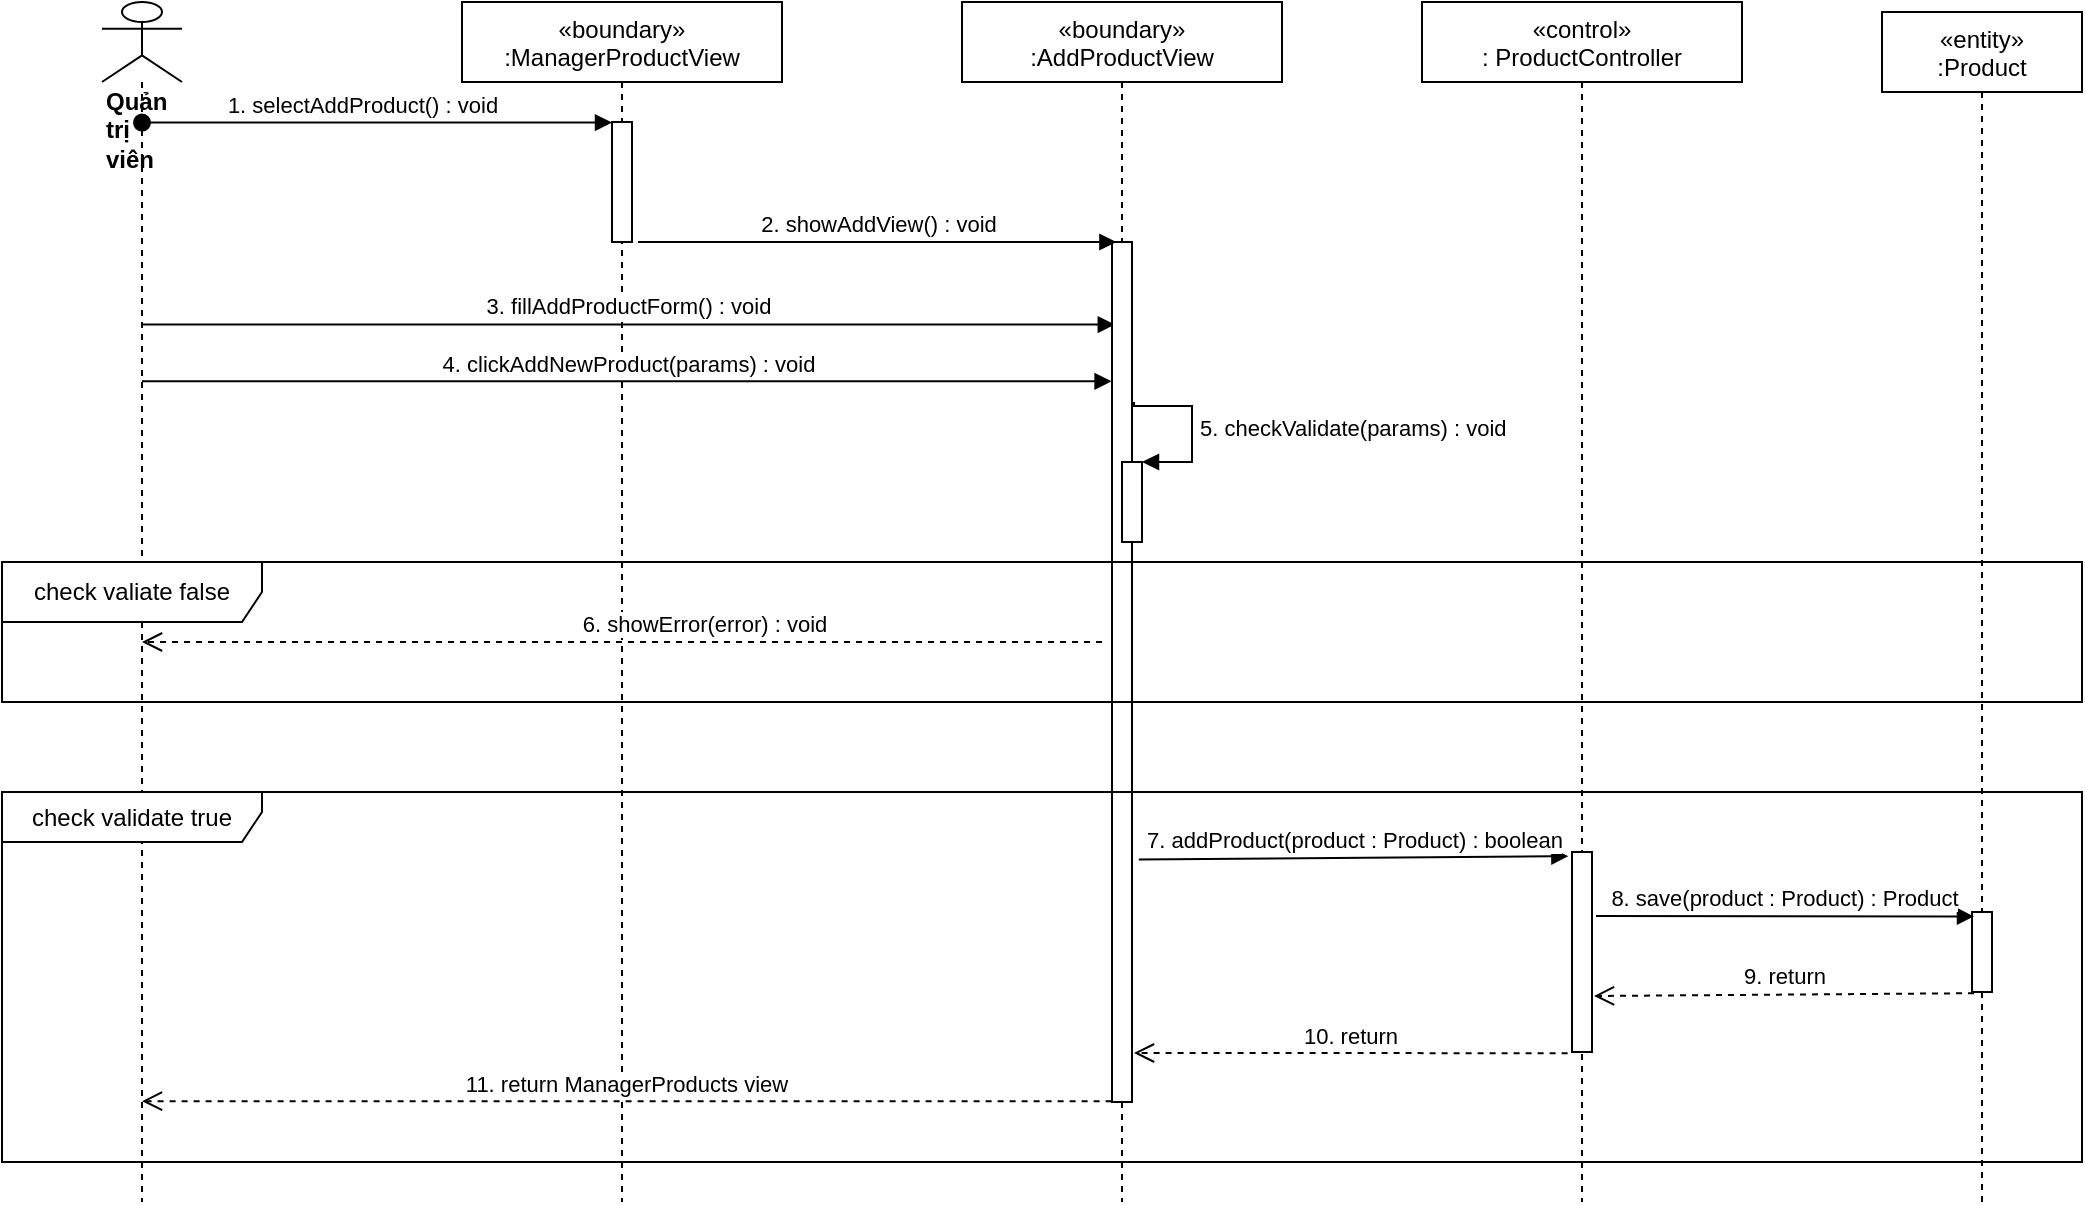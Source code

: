 <mxfile version="14.7.6" type="device"><diagram id="kgpKYQtTHZ0yAKxKKP6v" name="Page-1"><mxGraphModel dx="1038" dy="521" grid="1" gridSize="10" guides="1" tooltips="1" connect="1" arrows="1" fold="1" page="1" pageScale="1" pageWidth="850" pageHeight="1100" math="0" shadow="0"><root><mxCell id="0"/><mxCell id="1" parent="0"/><mxCell id="LOUm1dArXZRg01D5vQiM-1" value="«boundary»&#10;:ManagerProductView" style="shape=umlLifeline;perimeter=lifelinePerimeter;container=1;collapsible=0;recursiveResize=0;rounded=0;shadow=0;strokeWidth=1;" parent="1" vertex="1"><mxGeometry x="250" y="80" width="160" height="600" as="geometry"/></mxCell><mxCell id="LOUm1dArXZRg01D5vQiM-2" value="" style="points=[];perimeter=orthogonalPerimeter;rounded=0;shadow=0;strokeWidth=1;" parent="LOUm1dArXZRg01D5vQiM-1" vertex="1"><mxGeometry x="75" y="60" width="10" height="60" as="geometry"/></mxCell><mxCell id="LOUm1dArXZRg01D5vQiM-4" value="«control»&#10;: ProductController" style="shape=umlLifeline;perimeter=lifelinePerimeter;container=1;collapsible=0;recursiveResize=0;rounded=0;shadow=0;strokeWidth=1;" parent="1" vertex="1"><mxGeometry x="730" y="80" width="160" height="600" as="geometry"/></mxCell><mxCell id="LOUm1dArXZRg01D5vQiM-6" value="&lt;div&gt;&lt;b&gt;Quản trị viên&lt;/b&gt;&lt;/div&gt;" style="shape=umlLifeline;participant=umlActor;perimeter=lifelinePerimeter;whiteSpace=wrap;html=1;container=1;collapsible=0;recursiveResize=0;verticalAlign=top;spacingTop=36;outlineConnect=0;align=left;size=40;" parent="1" vertex="1"><mxGeometry x="70" y="80" width="40" height="600" as="geometry"/></mxCell><mxCell id="LOUm1dArXZRg01D5vQiM-7" value="1. selectAddProduct() : void" style="verticalAlign=bottom;startArrow=oval;endArrow=block;startSize=8;shadow=0;strokeWidth=1;entryX=0;entryY=0.005;entryDx=0;entryDy=0;entryPerimeter=0;" parent="1" source="LOUm1dArXZRg01D5vQiM-6" target="LOUm1dArXZRg01D5vQiM-2" edge="1"><mxGeometry x="-0.06" relative="1" as="geometry"><mxPoint x="100" y="170" as="sourcePoint"/><mxPoint as="offset"/><mxPoint x="270.4" y="160.48" as="targetPoint"/></mxGeometry></mxCell><mxCell id="LOUm1dArXZRg01D5vQiM-15" value="«entity»&#10;:Product" style="shape=umlLifeline;perimeter=lifelinePerimeter;container=1;collapsible=0;recursiveResize=0;rounded=0;shadow=0;strokeWidth=1;" parent="1" vertex="1"><mxGeometry x="960" y="85" width="100" height="595" as="geometry"/></mxCell><mxCell id="LOUm1dArXZRg01D5vQiM-16" value="" style="points=[];perimeter=orthogonalPerimeter;rounded=0;shadow=0;strokeWidth=1;" parent="LOUm1dArXZRg01D5vQiM-15" vertex="1"><mxGeometry x="45" y="450" width="10" height="40" as="geometry"/></mxCell><mxCell id="LOUm1dArXZRg01D5vQiM-17" value="8. save(product : Product) : Product" style="html=1;verticalAlign=bottom;endArrow=block;entryX=0.1;entryY=0.055;entryDx=0;entryDy=0;entryPerimeter=0;exitX=1.2;exitY=0.32;exitDx=0;exitDy=0;exitPerimeter=0;" parent="1" source="LOUm1dArXZRg01D5vQiM-5" target="LOUm1dArXZRg01D5vQiM-16" edge="1"><mxGeometry width="80" relative="1" as="geometry"><mxPoint x="858.8" y="420.42" as="sourcePoint"/><mxPoint x="1010" y="239" as="targetPoint"/></mxGeometry></mxCell><mxCell id="LOUm1dArXZRg01D5vQiM-18" value="9. return" style="html=1;verticalAlign=bottom;endArrow=open;dashed=1;endSize=8;exitX=0.1;exitY=1.015;exitDx=0;exitDy=0;exitPerimeter=0;entryX=1.1;entryY=0.72;entryDx=0;entryDy=0;entryPerimeter=0;" parent="1" source="LOUm1dArXZRg01D5vQiM-16" target="LOUm1dArXZRg01D5vQiM-5" edge="1"><mxGeometry relative="1" as="geometry"><mxPoint x="790" y="300" as="sourcePoint"/><mxPoint x="670" y="461" as="targetPoint"/></mxGeometry></mxCell><mxCell id="LOUm1dArXZRg01D5vQiM-22" value="3. fillAddProductForm() : void" style="html=1;verticalAlign=bottom;endArrow=block;entryX=0.14;entryY=0.096;entryDx=0;entryDy=0;entryPerimeter=0;" parent="1" source="LOUm1dArXZRg01D5vQiM-6" target="jipXbyX9HEw0RxreXmP--2" edge="1"><mxGeometry width="80" relative="1" as="geometry"><mxPoint x="380" y="270" as="sourcePoint"/><mxPoint x="350" y="230" as="targetPoint"/></mxGeometry></mxCell><mxCell id="LOUm1dArXZRg01D5vQiM-26" value="4. clickAddNewProduct(params) : void" style="html=1;verticalAlign=bottom;endArrow=block;entryX=-0.02;entryY=0.162;entryDx=0;entryDy=0;entryPerimeter=0;" parent="1" source="LOUm1dArXZRg01D5vQiM-6" target="jipXbyX9HEw0RxreXmP--2" edge="1"><mxGeometry width="80" relative="1" as="geometry"><mxPoint x="380" y="270" as="sourcePoint"/><mxPoint x="343" y="360" as="targetPoint"/></mxGeometry></mxCell><mxCell id="LOUm1dArXZRg01D5vQiM-5" value="" style="points=[];perimeter=orthogonalPerimeter;rounded=0;shadow=0;strokeWidth=1;" parent="1" vertex="1"><mxGeometry x="805" y="505" width="10" height="100" as="geometry"/></mxCell><mxCell id="LOUm1dArXZRg01D5vQiM-27" value="7. addProduct(product : Product) : boolean" style="html=1;verticalAlign=bottom;endArrow=block;entryX=-0.18;entryY=0.021;entryDx=0;entryDy=0;entryPerimeter=0;exitX=1.34;exitY=0.718;exitDx=0;exitDy=0;exitPerimeter=0;" parent="1" source="jipXbyX9HEw0RxreXmP--2" target="LOUm1dArXZRg01D5vQiM-5" edge="1"><mxGeometry width="80" relative="1" as="geometry"><mxPoint x="590" y="477" as="sourcePoint"/><mxPoint x="700" y="370" as="targetPoint"/></mxGeometry></mxCell><mxCell id="jipXbyX9HEw0RxreXmP--1" value="«boundary»&#10;:AddProductView" style="shape=umlLifeline;perimeter=lifelinePerimeter;container=1;collapsible=0;recursiveResize=0;rounded=0;shadow=0;strokeWidth=1;" parent="1" vertex="1"><mxGeometry x="500" y="80" width="160" height="600" as="geometry"/></mxCell><mxCell id="jipXbyX9HEw0RxreXmP--2" value="" style="points=[];perimeter=orthogonalPerimeter;rounded=0;shadow=0;strokeWidth=1;" parent="jipXbyX9HEw0RxreXmP--1" vertex="1"><mxGeometry x="75" y="120" width="10" height="430" as="geometry"/></mxCell><mxCell id="jipXbyX9HEw0RxreXmP--3" value="2. showAddView() : void" style="html=1;verticalAlign=bottom;endArrow=block;exitX=1.3;exitY=1;exitDx=0;exitDy=0;exitPerimeter=0;entryX=0.22;entryY=0;entryDx=0;entryDy=0;entryPerimeter=0;" parent="1" source="LOUm1dArXZRg01D5vQiM-2" target="jipXbyX9HEw0RxreXmP--2" edge="1"><mxGeometry width="80" relative="1" as="geometry"><mxPoint x="490" y="300" as="sourcePoint"/><mxPoint x="560" y="203" as="targetPoint"/></mxGeometry></mxCell><mxCell id="jipXbyX9HEw0RxreXmP--4" value="" style="html=1;points=[];perimeter=orthogonalPerimeter;" parent="1" vertex="1"><mxGeometry x="580" y="310" width="10" height="40" as="geometry"/></mxCell><mxCell id="jipXbyX9HEw0RxreXmP--5" value="5. checkValidate(params) : void" style="edgeStyle=orthogonalEdgeStyle;html=1;align=left;spacingLeft=2;endArrow=block;rounded=0;entryX=1;entryY=0;exitX=1.1;exitY=0.186;exitDx=0;exitDy=0;exitPerimeter=0;" parent="1" source="jipXbyX9HEw0RxreXmP--2" target="jipXbyX9HEw0RxreXmP--4" edge="1"><mxGeometry relative="1" as="geometry"><mxPoint x="584" y="300" as="sourcePoint"/><Array as="points"><mxPoint x="586" y="282"/><mxPoint x="615" y="282"/><mxPoint x="615" y="310"/></Array></mxGeometry></mxCell><mxCell id="jipXbyX9HEw0RxreXmP--6" value="6. showError(error) : void" style="html=1;verticalAlign=bottom;endArrow=open;dashed=1;endSize=8;" parent="1" target="LOUm1dArXZRg01D5vQiM-6" edge="1"><mxGeometry x="-0.168" relative="1" as="geometry"><mxPoint x="570" y="400" as="sourcePoint"/><mxPoint x="490" y="400" as="targetPoint"/><mxPoint as="offset"/></mxGeometry></mxCell><mxCell id="jipXbyX9HEw0RxreXmP--7" value="check valiate false" style="shape=umlFrame;whiteSpace=wrap;html=1;width=130;height=30;" parent="1" vertex="1"><mxGeometry x="20" y="360" width="1040" height="70" as="geometry"/></mxCell><mxCell id="jipXbyX9HEw0RxreXmP--9" value="11. return ManagerProducts view" style="html=1;verticalAlign=bottom;endArrow=open;dashed=1;endSize=8;exitX=-0.02;exitY=0.999;exitDx=0;exitDy=0;exitPerimeter=0;" parent="1" source="jipXbyX9HEw0RxreXmP--2" target="LOUm1dArXZRg01D5vQiM-6" edge="1"><mxGeometry relative="1" as="geometry"><mxPoint x="520" y="500" as="sourcePoint"/><mxPoint x="440" y="500" as="targetPoint"/></mxGeometry></mxCell><mxCell id="jipXbyX9HEw0RxreXmP--10" value="10. return" style="html=1;verticalAlign=bottom;endArrow=open;dashed=1;endSize=8;exitX=-0.22;exitY=1.006;exitDx=0;exitDy=0;exitPerimeter=0;entryX=1.1;entryY=0.943;entryDx=0;entryDy=0;entryPerimeter=0;" parent="1" source="LOUm1dArXZRg01D5vQiM-5" target="jipXbyX9HEw0RxreXmP--2" edge="1"><mxGeometry relative="1" as="geometry"><mxPoint x="780" y="597" as="sourcePoint"/><mxPoint x="600" y="606" as="targetPoint"/></mxGeometry></mxCell><mxCell id="jipXbyX9HEw0RxreXmP--11" value="check validate true" style="shape=umlFrame;whiteSpace=wrap;html=1;width=130;height=25;" parent="1" vertex="1"><mxGeometry x="20" y="475" width="1040" height="185" as="geometry"/></mxCell></root></mxGraphModel></diagram></mxfile>